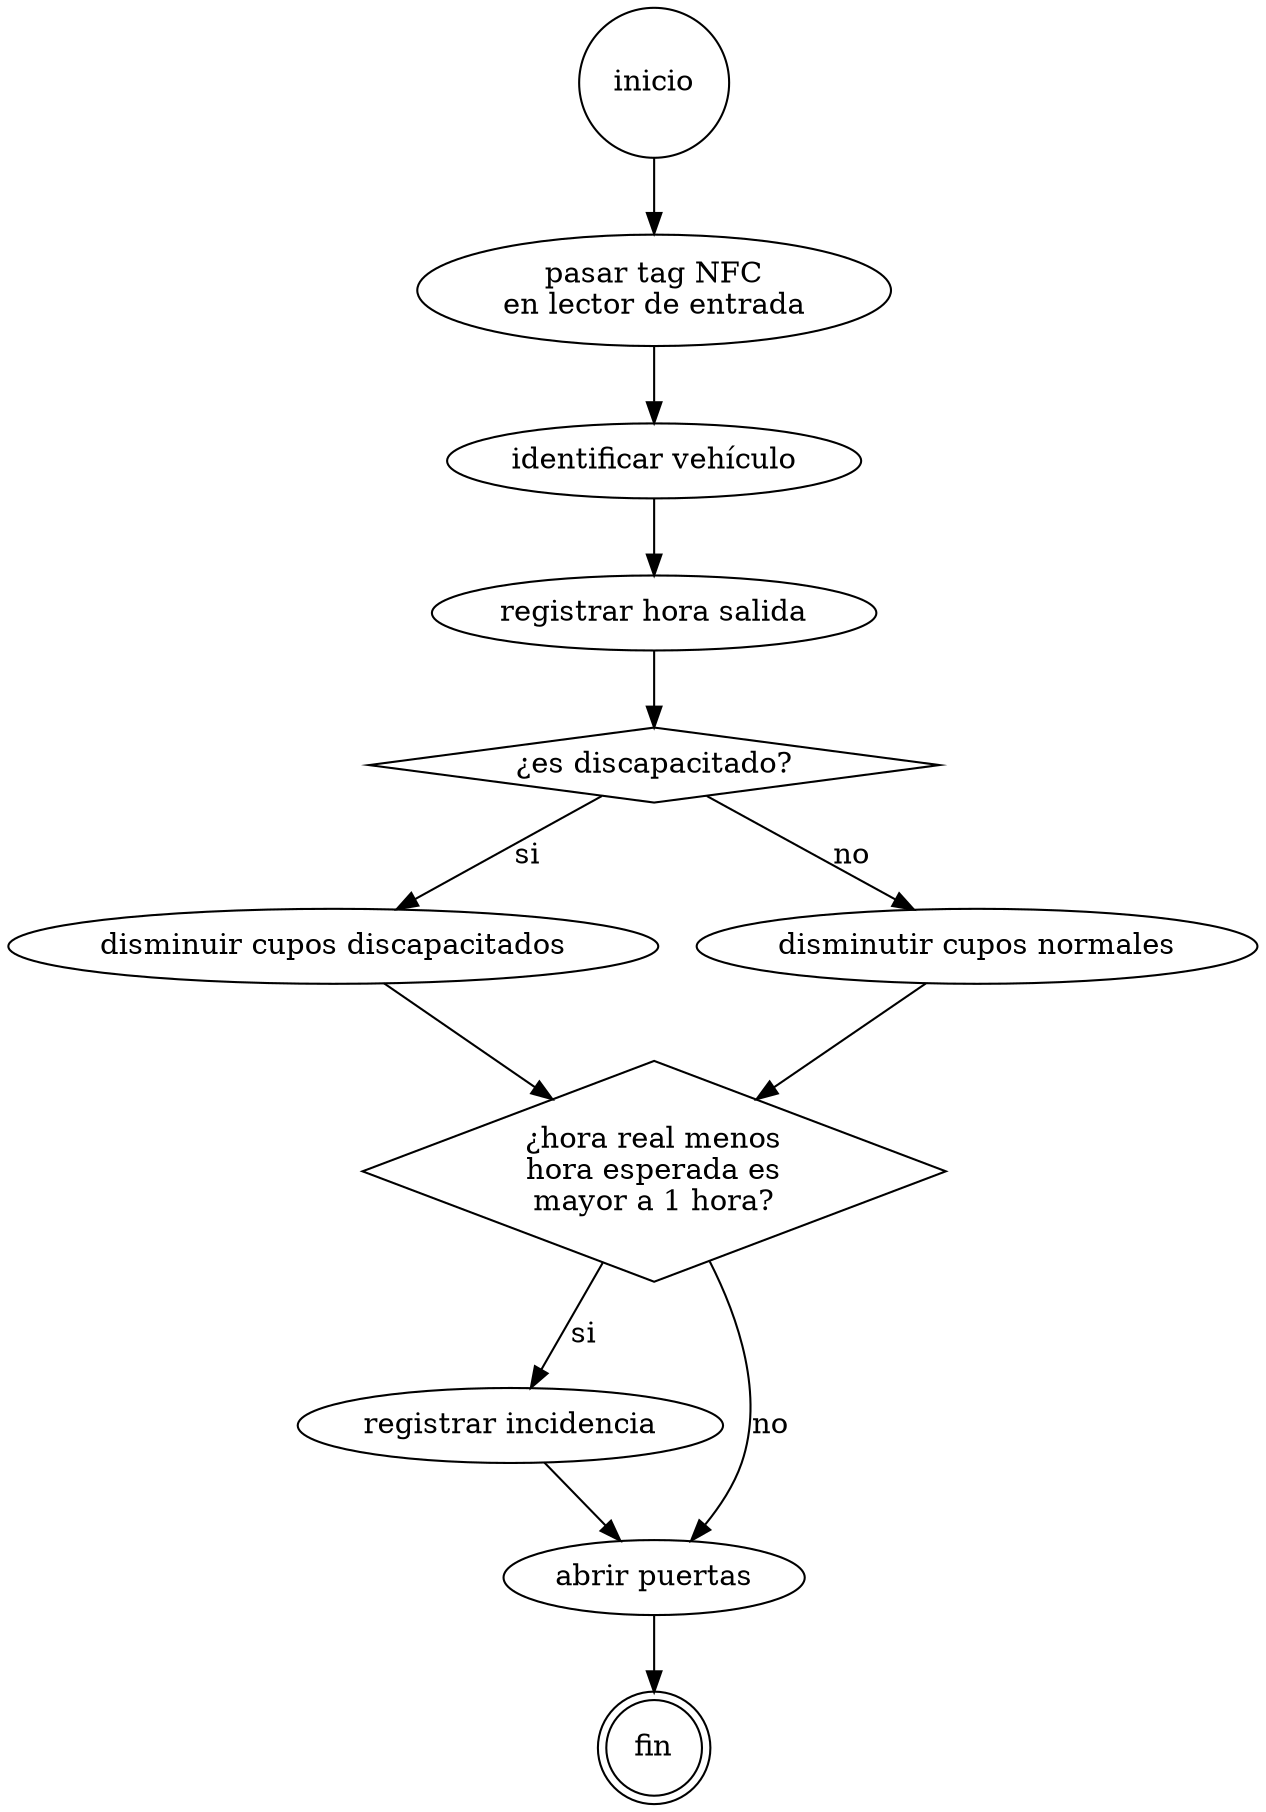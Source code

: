 /*
  Proceso de Salida de Vehículo Automóvil.
  Author: Jorge Ulises Useche Cuellar
*/

digraph SalidaVehiculo {
  inicio -> tag_nfc -> id_veh -> reg_salida -> es_disca;
  es_disca -> cupos_disc_l1 [label="si"];
  es_disca -> cupos_norm_l1 [label="no"];

  cupos_disc_l1 -> resta_real_esper;
  cupos_norm_l1 -> resta_real_esper;

  resta_real_esper -> reg_incidencia [label="si"];
  resta_real_esper -> abrir_puertas [label="no"];

  reg_incidencia -> abrir_puertas;

  abrir_puertas -> fin;

  tag_nfc [label="pasar tag NFC\nen lector de entrada"];
  id_veh [label="identificar vehículo"];
  reg_salida [label="registrar hora salida"];
  es_disca [label="¿es discapacitado?"];
  cupos_disc_l1 [label="disminuir cupos discapacitados"];
  cupos_norm_l1 [label="disminutir cupos normales"];
  resta_real_esper [label="¿hora real menos\nhora esperada es\nmayor a 1 hora?"];
  reg_incidencia [label="registrar incidencia"];
  abrir_puertas [label="abrir puertas"];

  inicio [shape=circle];
  es_disca, resta_real_esper [shape=diamond];
  fin [shape=doublecircle];
}
